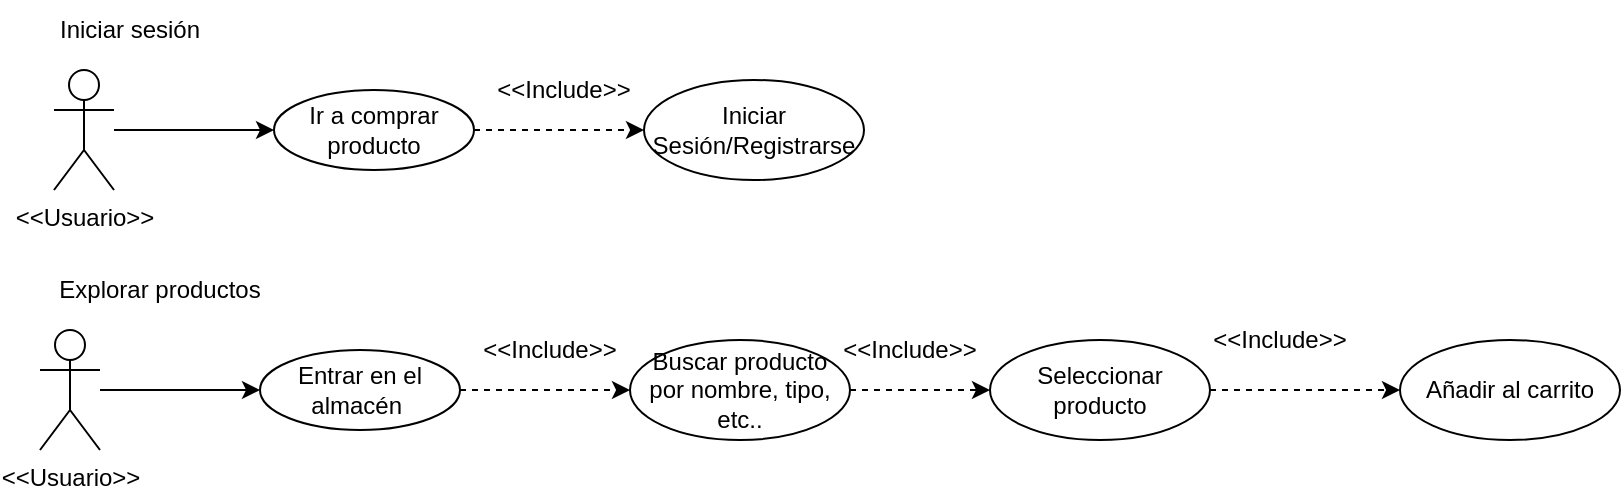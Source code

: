<mxfile version="26.2.3">
  <diagram name="Página-1" id="FdgQYn6QVEs8h1mAxQNE">
    <mxGraphModel dx="1144" dy="464" grid="1" gridSize="10" guides="1" tooltips="1" connect="1" arrows="1" fold="1" page="1" pageScale="1" pageWidth="827" pageHeight="1169" math="0" shadow="0">
      <root>
        <mxCell id="0" />
        <mxCell id="1" parent="0" />
        <mxCell id="MzF9SdSDzfpDf-DJ4ihF-71" style="edgeStyle=orthogonalEdgeStyle;rounded=0;orthogonalLoop=1;jettySize=auto;html=1;" parent="1" source="MzF9SdSDzfpDf-DJ4ihF-69" target="MzF9SdSDzfpDf-DJ4ihF-70" edge="1">
          <mxGeometry relative="1" as="geometry" />
        </mxCell>
        <mxCell id="MzF9SdSDzfpDf-DJ4ihF-69" value="&amp;lt;&amp;lt;Usuario&amp;gt;&amp;gt;" style="shape=umlActor;verticalLabelPosition=bottom;verticalAlign=top;html=1;outlineConnect=0;" parent="1" vertex="1">
          <mxGeometry x="37" y="570" width="30" height="60" as="geometry" />
        </mxCell>
        <mxCell id="MzF9SdSDzfpDf-DJ4ihF-75" style="edgeStyle=orthogonalEdgeStyle;rounded=0;orthogonalLoop=1;jettySize=auto;html=1;dashed=1;" parent="1" source="MzF9SdSDzfpDf-DJ4ihF-70" target="MzF9SdSDzfpDf-DJ4ihF-72" edge="1">
          <mxGeometry relative="1" as="geometry" />
        </mxCell>
        <mxCell id="MzF9SdSDzfpDf-DJ4ihF-70" value="Ir a comprar producto" style="ellipse;whiteSpace=wrap;html=1;" parent="1" vertex="1">
          <mxGeometry x="147" y="580" width="100" height="40" as="geometry" />
        </mxCell>
        <mxCell id="MzF9SdSDzfpDf-DJ4ihF-72" value="Iniciar Sesión/Registrarse" style="ellipse;whiteSpace=wrap;html=1;" parent="1" vertex="1">
          <mxGeometry x="332" y="575" width="110" height="50" as="geometry" />
        </mxCell>
        <mxCell id="MzF9SdSDzfpDf-DJ4ihF-73" value="&amp;lt;&amp;lt;Include&amp;gt;&amp;gt;" style="text;html=1;strokeColor=none;fillColor=none;align=center;verticalAlign=middle;whiteSpace=wrap;rounded=0;" parent="1" vertex="1">
          <mxGeometry x="262" y="565" width="60" height="30" as="geometry" />
        </mxCell>
        <mxCell id="aX1qL63eGv3V1MdY7Yth-1" style="edgeStyle=orthogonalEdgeStyle;rounded=0;orthogonalLoop=1;jettySize=auto;html=1;" parent="1" source="aX1qL63eGv3V1MdY7Yth-2" target="aX1qL63eGv3V1MdY7Yth-4" edge="1">
          <mxGeometry relative="1" as="geometry" />
        </mxCell>
        <mxCell id="aX1qL63eGv3V1MdY7Yth-2" value="&amp;lt;&amp;lt;Usuario&amp;gt;&amp;gt;" style="shape=umlActor;verticalLabelPosition=bottom;verticalAlign=top;html=1;outlineConnect=0;" parent="1" vertex="1">
          <mxGeometry x="30" y="700" width="30" height="60" as="geometry" />
        </mxCell>
        <mxCell id="aX1qL63eGv3V1MdY7Yth-3" style="edgeStyle=orthogonalEdgeStyle;rounded=0;orthogonalLoop=1;jettySize=auto;html=1;dashed=1;" parent="1" source="aX1qL63eGv3V1MdY7Yth-4" target="aX1qL63eGv3V1MdY7Yth-6" edge="1">
          <mxGeometry relative="1" as="geometry" />
        </mxCell>
        <mxCell id="aX1qL63eGv3V1MdY7Yth-4" value="Entrar en el almacén&amp;nbsp;" style="ellipse;whiteSpace=wrap;html=1;" parent="1" vertex="1">
          <mxGeometry x="140" y="710" width="100" height="40" as="geometry" />
        </mxCell>
        <mxCell id="aX1qL63eGv3V1MdY7Yth-5" style="edgeStyle=orthogonalEdgeStyle;rounded=0;orthogonalLoop=1;jettySize=auto;html=1;entryX=0;entryY=0.5;entryDx=0;entryDy=0;dashed=1;" parent="1" source="aX1qL63eGv3V1MdY7Yth-6" target="aX1qL63eGv3V1MdY7Yth-9" edge="1">
          <mxGeometry relative="1" as="geometry" />
        </mxCell>
        <mxCell id="aX1qL63eGv3V1MdY7Yth-6" value="Buscar producto por nombre, tipo, etc.." style="ellipse;whiteSpace=wrap;html=1;" parent="1" vertex="1">
          <mxGeometry x="325" y="705" width="110" height="50" as="geometry" />
        </mxCell>
        <mxCell id="aX1qL63eGv3V1MdY7Yth-7" value="&amp;lt;&amp;lt;Include&amp;gt;&amp;gt;" style="text;html=1;strokeColor=none;fillColor=none;align=center;verticalAlign=middle;whiteSpace=wrap;rounded=0;" parent="1" vertex="1">
          <mxGeometry x="255" y="695" width="60" height="30" as="geometry" />
        </mxCell>
        <mxCell id="aX1qL63eGv3V1MdY7Yth-8" style="edgeStyle=orthogonalEdgeStyle;rounded=0;orthogonalLoop=1;jettySize=auto;html=1;dashed=1;" parent="1" source="aX1qL63eGv3V1MdY7Yth-9" target="aX1qL63eGv3V1MdY7Yth-12" edge="1">
          <mxGeometry relative="1" as="geometry" />
        </mxCell>
        <mxCell id="aX1qL63eGv3V1MdY7Yth-9" value="Seleccionar producto" style="ellipse;whiteSpace=wrap;html=1;" parent="1" vertex="1">
          <mxGeometry x="505" y="705" width="110" height="50" as="geometry" />
        </mxCell>
        <mxCell id="aX1qL63eGv3V1MdY7Yth-10" value="&amp;lt;&amp;lt;Include&amp;gt;&amp;gt;" style="text;html=1;strokeColor=none;fillColor=none;align=center;verticalAlign=middle;whiteSpace=wrap;rounded=0;" parent="1" vertex="1">
          <mxGeometry x="435" y="695" width="60" height="30" as="geometry" />
        </mxCell>
        <mxCell id="aX1qL63eGv3V1MdY7Yth-11" value="&amp;lt;&amp;lt;Include&amp;gt;&amp;gt;" style="text;html=1;strokeColor=none;fillColor=none;align=center;verticalAlign=middle;whiteSpace=wrap;rounded=0;" parent="1" vertex="1">
          <mxGeometry x="620" y="690" width="60" height="30" as="geometry" />
        </mxCell>
        <mxCell id="aX1qL63eGv3V1MdY7Yth-12" value="Añadir al carrito" style="ellipse;whiteSpace=wrap;html=1;" parent="1" vertex="1">
          <mxGeometry x="710" y="705" width="110" height="50" as="geometry" />
        </mxCell>
        <mxCell id="XN8uw0xDX-IS9YGn2B0x-2" value="Iniciar sesión" style="text;html=1;align=center;verticalAlign=middle;whiteSpace=wrap;rounded=0;" vertex="1" parent="1">
          <mxGeometry x="30" y="535" width="90" height="30" as="geometry" />
        </mxCell>
        <mxCell id="XN8uw0xDX-IS9YGn2B0x-3" value="Explorar productos" style="text;html=1;align=center;verticalAlign=middle;whiteSpace=wrap;rounded=0;" vertex="1" parent="1">
          <mxGeometry x="20" y="665" width="140" height="30" as="geometry" />
        </mxCell>
      </root>
    </mxGraphModel>
  </diagram>
</mxfile>
